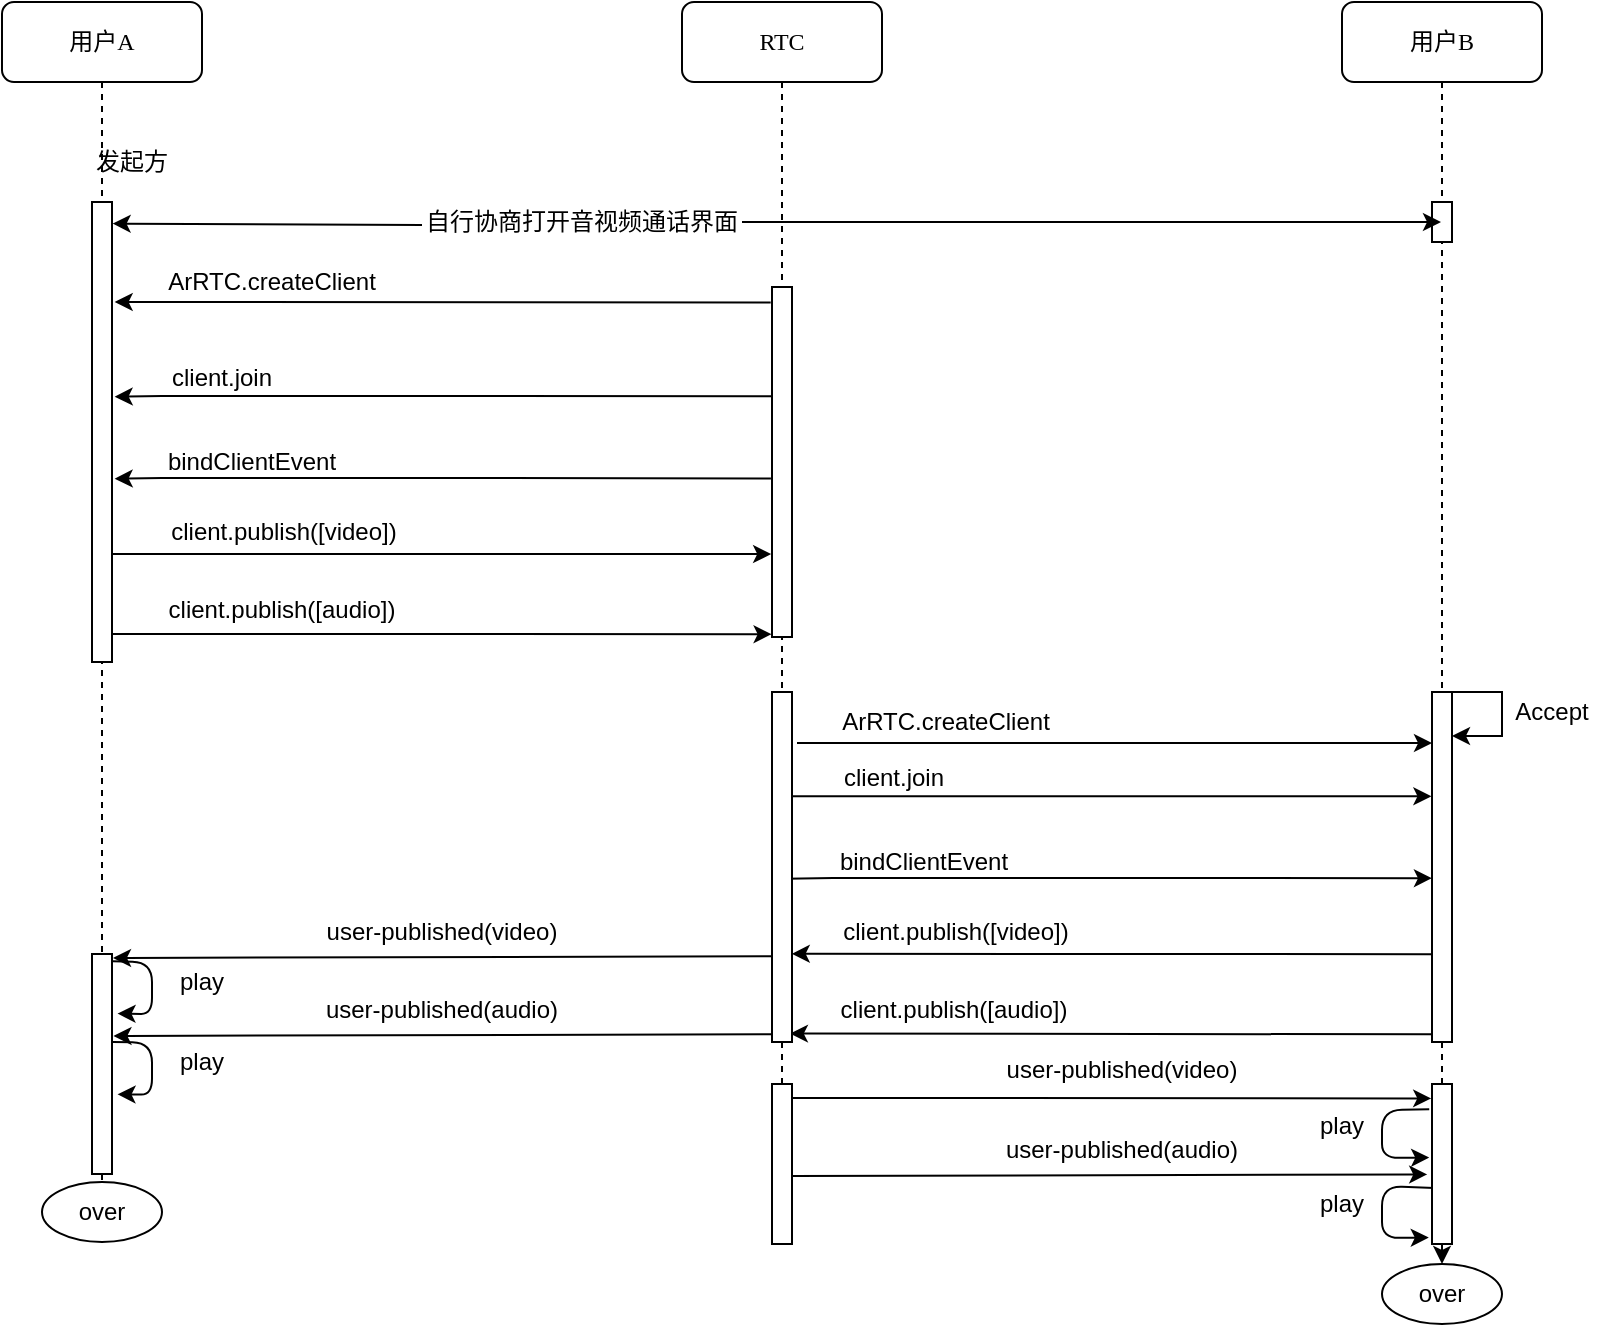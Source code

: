 <mxfile version="14.8.5" type="github">
  <diagram name="Page-1" id="13e1069c-82ec-6db2-03f1-153e76fe0fe0">
    <mxGraphModel dx="1185" dy="662" grid="1" gridSize="10" guides="1" tooltips="1" connect="1" arrows="1" fold="1" page="1" pageScale="1" pageWidth="1100" pageHeight="850" background="none" math="0" shadow="0">
      <root>
        <mxCell id="0" />
        <mxCell id="1" parent="0" />
        <mxCell id="7baba1c4bc27f4b0-2" value="RTC" style="shape=umlLifeline;perimeter=lifelinePerimeter;whiteSpace=wrap;html=1;container=1;collapsible=0;recursiveResize=0;outlineConnect=0;rounded=1;shadow=0;comic=0;labelBackgroundColor=none;strokeWidth=1;fontFamily=Verdana;fontSize=12;align=center;" parent="1" vertex="1">
          <mxGeometry x="440" y="80" width="100" height="610" as="geometry" />
        </mxCell>
        <mxCell id="9skMCk8aYNW_85GKGaEG-71" value="" style="html=1;points=[];perimeter=orthogonalPerimeter;rounded=0;shadow=0;comic=0;labelBackgroundColor=none;strokeWidth=1;fontFamily=Verdana;fontSize=12;align=center;" vertex="1" parent="7baba1c4bc27f4b0-2">
          <mxGeometry x="45" y="541" width="10" height="80" as="geometry" />
        </mxCell>
        <mxCell id="7baba1c4bc27f4b0-3" value="用户B" style="shape=umlLifeline;perimeter=lifelinePerimeter;whiteSpace=wrap;html=1;container=1;collapsible=0;recursiveResize=0;outlineConnect=0;rounded=1;shadow=0;comic=0;labelBackgroundColor=none;strokeWidth=1;fontFamily=Verdana;fontSize=12;align=center;" parent="1" vertex="1">
          <mxGeometry x="770" y="80" width="100" height="580" as="geometry" />
        </mxCell>
        <mxCell id="7baba1c4bc27f4b0-13" value="" style="html=1;points=[];perimeter=orthogonalPerimeter;rounded=0;shadow=0;comic=0;labelBackgroundColor=none;strokeWidth=1;fontFamily=Verdana;fontSize=12;align=center;" parent="7baba1c4bc27f4b0-3" vertex="1">
          <mxGeometry x="45" y="100" width="10" height="20" as="geometry" />
        </mxCell>
        <mxCell id="7baba1c4bc27f4b0-8" value="用户A" style="shape=umlLifeline;perimeter=lifelinePerimeter;whiteSpace=wrap;html=1;container=1;collapsible=0;recursiveResize=0;outlineConnect=0;rounded=1;shadow=0;comic=0;labelBackgroundColor=none;strokeWidth=1;fontFamily=Verdana;fontSize=12;align=center;" parent="1" vertex="1">
          <mxGeometry x="100" y="80" width="100" height="590" as="geometry" />
        </mxCell>
        <mxCell id="7baba1c4bc27f4b0-9" value="" style="html=1;points=[];perimeter=orthogonalPerimeter;rounded=0;shadow=0;comic=0;labelBackgroundColor=none;strokeWidth=1;fontFamily=Verdana;fontSize=12;align=center;" parent="7baba1c4bc27f4b0-8" vertex="1">
          <mxGeometry x="45" y="100" width="10" height="230" as="geometry" />
        </mxCell>
        <mxCell id="9skMCk8aYNW_85GKGaEG-17" value="发起方" style="text;html=1;strokeColor=none;fillColor=none;align=center;verticalAlign=middle;whiteSpace=wrap;rounded=0;" vertex="1" parent="7baba1c4bc27f4b0-8">
          <mxGeometry x="45" y="70" width="40" height="20" as="geometry" />
        </mxCell>
        <mxCell id="9skMCk8aYNW_85GKGaEG-35" value="" style="html=1;points=[];perimeter=orthogonalPerimeter;rounded=0;shadow=0;comic=0;labelBackgroundColor=none;strokeWidth=1;fontFamily=Verdana;fontSize=12;align=center;" vertex="1" parent="7baba1c4bc27f4b0-8">
          <mxGeometry x="45" y="476" width="10" height="110" as="geometry" />
        </mxCell>
        <mxCell id="9skMCk8aYNW_85GKGaEG-65" value="" style="endArrow=classic;html=1;exitX=1.038;exitY=0.033;exitDx=0;exitDy=0;exitPerimeter=0;entryX=1.276;entryY=0.271;entryDx=0;entryDy=0;entryPerimeter=0;" edge="1" parent="7baba1c4bc27f4b0-8" source="9skMCk8aYNW_85GKGaEG-35" target="9skMCk8aYNW_85GKGaEG-35">
          <mxGeometry width="50" height="50" relative="1" as="geometry">
            <mxPoint x="280" y="550" as="sourcePoint" />
            <mxPoint x="330" y="500" as="targetPoint" />
            <Array as="points">
              <mxPoint x="75" y="480" />
              <mxPoint x="75" y="506" />
            </Array>
          </mxGeometry>
        </mxCell>
        <mxCell id="9skMCk8aYNW_85GKGaEG-5" value="" style="endArrow=classic;startArrow=none;html=1;exitX=1;exitY=0.5;exitDx=0;exitDy=0;labelBorderColor=none;" edge="1" parent="1" source="9skMCk8aYNW_85GKGaEG-15" target="7baba1c4bc27f4b0-3">
          <mxGeometry width="50" height="50" relative="1" as="geometry">
            <mxPoint x="520" y="330" as="sourcePoint" />
            <mxPoint x="570" y="280" as="targetPoint" />
          </mxGeometry>
        </mxCell>
        <mxCell id="9skMCk8aYNW_85GKGaEG-15" value="自行协商打开音视频通话界面" style="text;html=1;strokeColor=none;fillColor=none;align=center;verticalAlign=middle;whiteSpace=wrap;rounded=0;" vertex="1" parent="1">
          <mxGeometry x="310" y="180" width="160" height="20" as="geometry" />
        </mxCell>
        <mxCell id="9skMCk8aYNW_85GKGaEG-16" value="" style="endArrow=none;startArrow=classic;html=1;labelBorderColor=none;exitX=1.031;exitY=0.047;exitDx=0;exitDy=0;exitPerimeter=0;" edge="1" parent="1" source="7baba1c4bc27f4b0-9">
          <mxGeometry width="50" height="50" relative="1" as="geometry">
            <mxPoint x="156" y="192" as="sourcePoint" />
            <mxPoint x="310" y="191.546" as="targetPoint" />
          </mxGeometry>
        </mxCell>
        <mxCell id="9skMCk8aYNW_85GKGaEG-21" value="ArRTC.createClient" style="text;html=1;strokeColor=none;fillColor=none;align=center;verticalAlign=middle;whiteSpace=wrap;rounded=0;" vertex="1" parent="1">
          <mxGeometry x="180" y="210" width="110" height="20" as="geometry" />
        </mxCell>
        <mxCell id="9skMCk8aYNW_85GKGaEG-23" style="edgeStyle=none;rounded=0;orthogonalLoop=1;jettySize=auto;html=1;entryX=1.133;entryY=0.128;entryDx=0;entryDy=0;entryPerimeter=0;exitX=-0.042;exitY=0.312;exitDx=0;exitDy=0;exitPerimeter=0;" edge="1" parent="1" source="9skMCk8aYNW_85GKGaEG-58">
          <mxGeometry relative="1" as="geometry">
            <mxPoint x="489.5" y="277" as="sourcePoint" />
            <mxPoint x="156.33" y="277.32" as="targetPoint" />
            <Array as="points">
              <mxPoint x="280" y="277" />
              <mxPoint x="180" y="277" />
            </Array>
          </mxGeometry>
        </mxCell>
        <mxCell id="9skMCk8aYNW_85GKGaEG-24" value="client.join" style="text;html=1;strokeColor=none;fillColor=none;align=center;verticalAlign=middle;whiteSpace=wrap;rounded=0;" vertex="1" parent="1">
          <mxGeometry x="180" y="258" width="60" height="20" as="geometry" />
        </mxCell>
        <mxCell id="9skMCk8aYNW_85GKGaEG-25" style="edgeStyle=none;rounded=0;orthogonalLoop=1;jettySize=auto;html=1;entryX=1.133;entryY=0.128;entryDx=0;entryDy=0;entryPerimeter=0;exitX=-0.054;exitY=0.547;exitDx=0;exitDy=0;exitPerimeter=0;" edge="1" parent="1" source="9skMCk8aYNW_85GKGaEG-58">
          <mxGeometry relative="1" as="geometry">
            <mxPoint x="489.5" y="318" as="sourcePoint" />
            <mxPoint x="156.33" y="318.32" as="targetPoint" />
            <Array as="points">
              <mxPoint x="310" y="318" />
              <mxPoint x="180" y="318" />
            </Array>
          </mxGeometry>
        </mxCell>
        <mxCell id="9skMCk8aYNW_85GKGaEG-26" value="bindClientEvent" style="text;html=1;strokeColor=none;fillColor=none;align=center;verticalAlign=middle;whiteSpace=wrap;rounded=0;" vertex="1" parent="1">
          <mxGeometry x="180" y="300" width="90" height="20" as="geometry" />
        </mxCell>
        <mxCell id="9skMCk8aYNW_85GKGaEG-27" style="edgeStyle=none;rounded=0;orthogonalLoop=1;jettySize=auto;html=1;entryX=-0.042;entryY=0.763;entryDx=0;entryDy=0;entryPerimeter=0;" edge="1" parent="1" target="9skMCk8aYNW_85GKGaEG-58">
          <mxGeometry relative="1" as="geometry">
            <mxPoint x="155" y="356" as="sourcePoint" />
            <mxPoint x="156.33" y="356.32" as="targetPoint" />
            <Array as="points">
              <mxPoint x="155" y="356" />
            </Array>
          </mxGeometry>
        </mxCell>
        <mxCell id="9skMCk8aYNW_85GKGaEG-28" value="client.publish([video])" style="text;html=1;strokeColor=none;fillColor=none;align=center;verticalAlign=middle;whiteSpace=wrap;rounded=0;" vertex="1" parent="1">
          <mxGeometry x="181" y="335" width="120" height="20" as="geometry" />
        </mxCell>
        <mxCell id="9skMCk8aYNW_85GKGaEG-31" style="edgeStyle=none;rounded=0;orthogonalLoop=1;jettySize=auto;html=1;entryX=-0.02;entryY=0.992;entryDx=0;entryDy=0;entryPerimeter=0;" edge="1" parent="1" target="9skMCk8aYNW_85GKGaEG-58">
          <mxGeometry relative="1" as="geometry">
            <mxPoint x="155" y="396" as="sourcePoint" />
            <mxPoint x="156.33" y="396.32" as="targetPoint" />
            <Array as="points">
              <mxPoint x="155" y="396" />
            </Array>
          </mxGeometry>
        </mxCell>
        <mxCell id="9skMCk8aYNW_85GKGaEG-32" value="client.publish([audio])" style="text;html=1;strokeColor=none;fillColor=none;align=center;verticalAlign=middle;whiteSpace=wrap;rounded=0;" vertex="1" parent="1">
          <mxGeometry x="180" y="374" width="120" height="20" as="geometry" />
        </mxCell>
        <mxCell id="9skMCk8aYNW_85GKGaEG-36" style="edgeStyle=none;rounded=0;orthogonalLoop=1;jettySize=auto;html=1;entryX=1.133;entryY=0.128;entryDx=0;entryDy=0;entryPerimeter=0;exitX=-0.065;exitY=0.044;exitDx=0;exitDy=0;exitPerimeter=0;" edge="1" parent="1" source="9skMCk8aYNW_85GKGaEG-58">
          <mxGeometry relative="1" as="geometry">
            <mxPoint x="155" y="213.72" as="sourcePoint" />
            <mxPoint x="156.33" y="230.0" as="targetPoint" />
            <Array as="points" />
          </mxGeometry>
        </mxCell>
        <mxCell id="9skMCk8aYNW_85GKGaEG-39" value="" style="html=1;points=[];perimeter=orthogonalPerimeter;rounded=0;shadow=0;comic=0;labelBackgroundColor=none;strokeWidth=1;fontFamily=Verdana;fontSize=12;align=center;" vertex="1" parent="1">
          <mxGeometry x="815" y="425" width="10" height="175" as="geometry" />
        </mxCell>
        <mxCell id="9skMCk8aYNW_85GKGaEG-40" style="edgeStyle=none;rounded=0;orthogonalLoop=1;jettySize=auto;html=1;exitX=1;exitY=0.091;exitDx=0;exitDy=0;exitPerimeter=0;" edge="1" parent="1">
          <mxGeometry relative="1" as="geometry">
            <mxPoint x="825" y="425.04" as="sourcePoint" />
            <mxPoint x="825" y="447" as="targetPoint" />
            <Array as="points">
              <mxPoint x="850" y="425" />
              <mxPoint x="850" y="447" />
            </Array>
          </mxGeometry>
        </mxCell>
        <mxCell id="9skMCk8aYNW_85GKGaEG-43" value="Accept" style="text;html=1;strokeColor=none;fillColor=none;align=center;verticalAlign=middle;whiteSpace=wrap;rounded=0;" vertex="1" parent="1">
          <mxGeometry x="850" y="425" width="50" height="20" as="geometry" />
        </mxCell>
        <mxCell id="9skMCk8aYNW_85GKGaEG-48" value="ArRTC.createClient" style="text;html=1;strokeColor=none;fillColor=none;align=center;verticalAlign=middle;whiteSpace=wrap;rounded=0;" vertex="1" parent="1">
          <mxGeometry x="516.5" y="430" width="110" height="20" as="geometry" />
        </mxCell>
        <mxCell id="9skMCk8aYNW_85GKGaEG-49" style="edgeStyle=none;rounded=0;orthogonalLoop=1;jettySize=auto;html=1;entryX=-0.029;entryY=0.298;entryDx=0;entryDy=0;entryPerimeter=0;exitX=1.026;exitY=0.298;exitDx=0;exitDy=0;exitPerimeter=0;" edge="1" parent="1" source="9skMCk8aYNW_85GKGaEG-59" target="9skMCk8aYNW_85GKGaEG-39">
          <mxGeometry relative="1" as="geometry">
            <mxPoint x="491.83" y="477.32" as="sourcePoint" />
            <mxPoint x="820" y="477" as="targetPoint" />
            <Array as="points" />
          </mxGeometry>
        </mxCell>
        <mxCell id="9skMCk8aYNW_85GKGaEG-50" value="client.join" style="text;html=1;strokeColor=none;fillColor=none;align=center;verticalAlign=middle;whiteSpace=wrap;rounded=0;" vertex="1" parent="1">
          <mxGeometry x="515.5" y="458" width="60" height="20" as="geometry" />
        </mxCell>
        <mxCell id="9skMCk8aYNW_85GKGaEG-51" style="edgeStyle=none;rounded=0;orthogonalLoop=1;jettySize=auto;html=1;entryX=-0.003;entryY=0.532;entryDx=0;entryDy=0;entryPerimeter=0;exitX=-0.003;exitY=0.532;exitDx=0;exitDy=0;exitPerimeter=0;" edge="1" parent="1" target="9skMCk8aYNW_85GKGaEG-39">
          <mxGeometry relative="1" as="geometry">
            <mxPoint x="491.83" y="518.32" as="sourcePoint" />
            <mxPoint x="825" y="518.0" as="targetPoint" />
            <Array as="points">
              <mxPoint x="515.5" y="518" />
              <mxPoint x="645.5" y="518" />
            </Array>
          </mxGeometry>
        </mxCell>
        <mxCell id="9skMCk8aYNW_85GKGaEG-52" value="bindClientEvent" style="text;html=1;strokeColor=none;fillColor=none;align=center;verticalAlign=middle;whiteSpace=wrap;rounded=0;" vertex="1" parent="1">
          <mxGeometry x="515.5" y="500" width="90" height="20" as="geometry" />
        </mxCell>
        <mxCell id="9skMCk8aYNW_85GKGaEG-53" style="edgeStyle=none;rounded=0;orthogonalLoop=1;jettySize=auto;html=1;entryX=0.986;entryY=0.748;entryDx=0;entryDy=0;entryPerimeter=0;exitX=-0.003;exitY=0.749;exitDx=0;exitDy=0;exitPerimeter=0;" edge="1" parent="1" source="9skMCk8aYNW_85GKGaEG-39" target="9skMCk8aYNW_85GKGaEG-59">
          <mxGeometry relative="1" as="geometry">
            <mxPoint x="825" y="556" as="sourcePoint" />
            <mxPoint x="490.5" y="556" as="targetPoint" />
            <Array as="points" />
          </mxGeometry>
        </mxCell>
        <mxCell id="9skMCk8aYNW_85GKGaEG-54" value="client.publish([video])" style="text;html=1;strokeColor=none;fillColor=none;align=center;verticalAlign=middle;whiteSpace=wrap;rounded=0;" vertex="1" parent="1">
          <mxGeometry x="516.5" y="535" width="120" height="20" as="geometry" />
        </mxCell>
        <mxCell id="9skMCk8aYNW_85GKGaEG-55" style="edgeStyle=none;rounded=0;orthogonalLoop=1;jettySize=auto;html=1;entryX=0.895;entryY=0.976;entryDx=0;entryDy=0;entryPerimeter=0;exitX=-0.037;exitY=0.978;exitDx=0;exitDy=0;exitPerimeter=0;" edge="1" parent="1" source="9skMCk8aYNW_85GKGaEG-39" target="9skMCk8aYNW_85GKGaEG-59">
          <mxGeometry relative="1" as="geometry">
            <mxPoint x="825" y="596" as="sourcePoint" />
            <mxPoint x="490.5" y="596" as="targetPoint" />
            <Array as="points" />
          </mxGeometry>
        </mxCell>
        <mxCell id="9skMCk8aYNW_85GKGaEG-56" value="client.publish([audio])" style="text;html=1;strokeColor=none;fillColor=none;align=center;verticalAlign=middle;whiteSpace=wrap;rounded=0;" vertex="1" parent="1">
          <mxGeometry x="515.5" y="574" width="120" height="20" as="geometry" />
        </mxCell>
        <mxCell id="9skMCk8aYNW_85GKGaEG-57" style="edgeStyle=none;rounded=0;orthogonalLoop=1;jettySize=auto;html=1;exitX=1.25;exitY=0.146;exitDx=0;exitDy=0;exitPerimeter=0;" edge="1" parent="1" source="9skMCk8aYNW_85GKGaEG-59" target="9skMCk8aYNW_85GKGaEG-39">
          <mxGeometry relative="1" as="geometry">
            <mxPoint x="491.83" y="430" as="sourcePoint" />
            <mxPoint x="810" y="430" as="targetPoint" />
            <Array as="points" />
          </mxGeometry>
        </mxCell>
        <mxCell id="9skMCk8aYNW_85GKGaEG-58" value="" style="html=1;points=[];perimeter=orthogonalPerimeter;rounded=0;shadow=0;comic=0;labelBackgroundColor=none;strokeWidth=1;fontFamily=Verdana;fontSize=12;align=center;" vertex="1" parent="1">
          <mxGeometry x="485" y="222.5" width="10" height="175" as="geometry" />
        </mxCell>
        <mxCell id="9skMCk8aYNW_85GKGaEG-59" value="" style="html=1;points=[];perimeter=orthogonalPerimeter;rounded=0;shadow=0;comic=0;labelBackgroundColor=none;strokeWidth=1;fontFamily=Verdana;fontSize=12;align=center;" vertex="1" parent="1">
          <mxGeometry x="485" y="425" width="10" height="175" as="geometry" />
        </mxCell>
        <mxCell id="9skMCk8aYNW_85GKGaEG-61" value="" style="endArrow=classic;html=1;exitX=-0.022;exitY=0.755;exitDx=0;exitDy=0;exitPerimeter=0;entryX=1.051;entryY=0.018;entryDx=0;entryDy=0;entryPerimeter=0;" edge="1" parent="1" source="9skMCk8aYNW_85GKGaEG-59" target="9skMCk8aYNW_85GKGaEG-35">
          <mxGeometry width="50" height="50" relative="1" as="geometry">
            <mxPoint x="380" y="630" as="sourcePoint" />
            <mxPoint x="430" y="590" as="targetPoint" />
          </mxGeometry>
        </mxCell>
        <mxCell id="9skMCk8aYNW_85GKGaEG-62" value="user-published(video)" style="text;html=1;strokeColor=none;fillColor=none;align=center;verticalAlign=middle;whiteSpace=wrap;rounded=0;" vertex="1" parent="1">
          <mxGeometry x="260" y="535" width="120" height="20" as="geometry" />
        </mxCell>
        <mxCell id="9skMCk8aYNW_85GKGaEG-63" value="" style="endArrow=classic;html=1;exitX=-0.022;exitY=0.755;exitDx=0;exitDy=0;exitPerimeter=0;entryX=1.051;entryY=0.018;entryDx=0;entryDy=0;entryPerimeter=0;" edge="1" parent="1">
          <mxGeometry width="50" height="50" relative="1" as="geometry">
            <mxPoint x="485" y="596.125" as="sourcePoint" />
            <mxPoint x="155.73" y="596.98" as="targetPoint" />
          </mxGeometry>
        </mxCell>
        <mxCell id="9skMCk8aYNW_85GKGaEG-64" value="user-published(audio)" style="text;html=1;strokeColor=none;fillColor=none;align=center;verticalAlign=middle;whiteSpace=wrap;rounded=0;" vertex="1" parent="1">
          <mxGeometry x="260.22" y="574" width="120" height="20" as="geometry" />
        </mxCell>
        <mxCell id="9skMCk8aYNW_85GKGaEG-66" value="play" style="text;html=1;strokeColor=none;fillColor=none;align=center;verticalAlign=middle;whiteSpace=wrap;rounded=0;" vertex="1" parent="1">
          <mxGeometry x="180" y="560" width="40" height="20" as="geometry" />
        </mxCell>
        <mxCell id="9skMCk8aYNW_85GKGaEG-67" value="" style="endArrow=classic;html=1;exitX=1.038;exitY=0.033;exitDx=0;exitDy=0;exitPerimeter=0;entryX=1.276;entryY=0.271;entryDx=0;entryDy=0;entryPerimeter=0;" edge="1" parent="1">
          <mxGeometry width="50" height="50" relative="1" as="geometry">
            <mxPoint x="155.38" y="600" as="sourcePoint" />
            <mxPoint x="157.76" y="626.18" as="targetPoint" />
            <Array as="points">
              <mxPoint x="175" y="600.37" />
              <mxPoint x="175" y="626.37" />
            </Array>
          </mxGeometry>
        </mxCell>
        <mxCell id="9skMCk8aYNW_85GKGaEG-68" value="play" style="text;html=1;strokeColor=none;fillColor=none;align=center;verticalAlign=middle;whiteSpace=wrap;rounded=0;" vertex="1" parent="1">
          <mxGeometry x="180" y="600.37" width="40" height="20" as="geometry" />
        </mxCell>
        <mxCell id="9skMCk8aYNW_85GKGaEG-70" value="over" style="ellipse;whiteSpace=wrap;html=1;" vertex="1" parent="1">
          <mxGeometry x="120" y="670" width="60" height="30" as="geometry" />
        </mxCell>
        <mxCell id="9skMCk8aYNW_85GKGaEG-96" value="" style="endArrow=classic;html=1;exitX=-0.04;exitY=0.09;exitDx=0;exitDy=0;exitPerimeter=0;entryX=-0.04;entryY=0.09;entryDx=0;entryDy=0;entryPerimeter=0;" edge="1" parent="1" target="9skMCk8aYNW_85GKGaEG-103">
          <mxGeometry width="50" height="50" relative="1" as="geometry">
            <mxPoint x="495.13" y="627.98" as="sourcePoint" />
            <mxPoint x="824.4" y="627.125" as="targetPoint" />
          </mxGeometry>
        </mxCell>
        <mxCell id="9skMCk8aYNW_85GKGaEG-97" value="user-published(video)" style="text;html=1;strokeColor=none;fillColor=none;align=center;verticalAlign=middle;whiteSpace=wrap;rounded=0;" vertex="1" parent="1">
          <mxGeometry x="599.62" y="604" width="120" height="20" as="geometry" />
        </mxCell>
        <mxCell id="9skMCk8aYNW_85GKGaEG-98" value="" style="endArrow=classic;html=1;exitX=-0.24;exitY=0.565;exitDx=0;exitDy=0;exitPerimeter=0;entryX=-0.24;entryY=0.565;entryDx=0;entryDy=0;entryPerimeter=0;" edge="1" parent="1" target="9skMCk8aYNW_85GKGaEG-103">
          <mxGeometry width="50" height="50" relative="1" as="geometry">
            <mxPoint x="495.35" y="666.98" as="sourcePoint" />
            <mxPoint x="824.62" y="666.125" as="targetPoint" />
          </mxGeometry>
        </mxCell>
        <mxCell id="9skMCk8aYNW_85GKGaEG-99" value="user-published(audio)" style="text;html=1;strokeColor=none;fillColor=none;align=center;verticalAlign=middle;whiteSpace=wrap;rounded=0;" vertex="1" parent="1">
          <mxGeometry x="599.84" y="644" width="120" height="20" as="geometry" />
        </mxCell>
        <mxCell id="9skMCk8aYNW_85GKGaEG-100" value="play" style="text;html=1;strokeColor=none;fillColor=none;align=center;verticalAlign=middle;whiteSpace=wrap;rounded=0;" vertex="1" parent="1">
          <mxGeometry x="750" y="631.74" width="40" height="20" as="geometry" />
        </mxCell>
        <mxCell id="9skMCk8aYNW_85GKGaEG-101" value="" style="endArrow=classic;html=1;exitX=0.12;exitY=0.65;exitDx=0;exitDy=0;exitPerimeter=0;entryX=-0.16;entryY=0.96;entryDx=0;entryDy=0;entryPerimeter=0;" edge="1" parent="1" source="9skMCk8aYNW_85GKGaEG-103" target="9skMCk8aYNW_85GKGaEG-103">
          <mxGeometry width="50" height="50" relative="1" as="geometry">
            <mxPoint x="790.0" y="671.37" as="sourcePoint" />
            <mxPoint x="792.38" y="697.55" as="targetPoint" />
            <Array as="points">
              <mxPoint x="790" y="672" />
              <mxPoint x="790" y="698" />
            </Array>
          </mxGeometry>
        </mxCell>
        <mxCell id="9skMCk8aYNW_85GKGaEG-102" value="play" style="text;html=1;strokeColor=none;fillColor=none;align=center;verticalAlign=middle;whiteSpace=wrap;rounded=0;" vertex="1" parent="1">
          <mxGeometry x="750" y="671.37" width="40" height="20" as="geometry" />
        </mxCell>
        <mxCell id="9skMCk8aYNW_85GKGaEG-108" style="edgeStyle=none;rounded=0;orthogonalLoop=1;jettySize=auto;html=1;" edge="1" parent="1" source="9skMCk8aYNW_85GKGaEG-103" target="9skMCk8aYNW_85GKGaEG-107">
          <mxGeometry relative="1" as="geometry" />
        </mxCell>
        <mxCell id="9skMCk8aYNW_85GKGaEG-103" value="" style="html=1;points=[];perimeter=orthogonalPerimeter;rounded=0;shadow=0;comic=0;labelBackgroundColor=none;strokeWidth=1;fontFamily=Verdana;fontSize=12;align=center;" vertex="1" parent="1">
          <mxGeometry x="815" y="621" width="10" height="80" as="geometry" />
        </mxCell>
        <mxCell id="9skMCk8aYNW_85GKGaEG-105" value="" style="endArrow=classic;html=1;exitX=-0.139;exitY=0.158;exitDx=0;exitDy=0;exitPerimeter=0;entryX=-0.139;entryY=0.46;entryDx=0;entryDy=0;entryPerimeter=0;" edge="1" parent="1" source="9skMCk8aYNW_85GKGaEG-103" target="9skMCk8aYNW_85GKGaEG-103">
          <mxGeometry width="50" height="50" relative="1" as="geometry">
            <mxPoint x="784.46" y="631.74" as="sourcePoint" />
            <mxPoint x="815" y="661" as="targetPoint" />
            <Array as="points">
              <mxPoint x="790" y="634" />
              <mxPoint x="790" y="658" />
            </Array>
          </mxGeometry>
        </mxCell>
        <mxCell id="9skMCk8aYNW_85GKGaEG-107" value="over" style="ellipse;whiteSpace=wrap;html=1;" vertex="1" parent="1">
          <mxGeometry x="790" y="711" width="60" height="30" as="geometry" />
        </mxCell>
      </root>
    </mxGraphModel>
  </diagram>
</mxfile>
